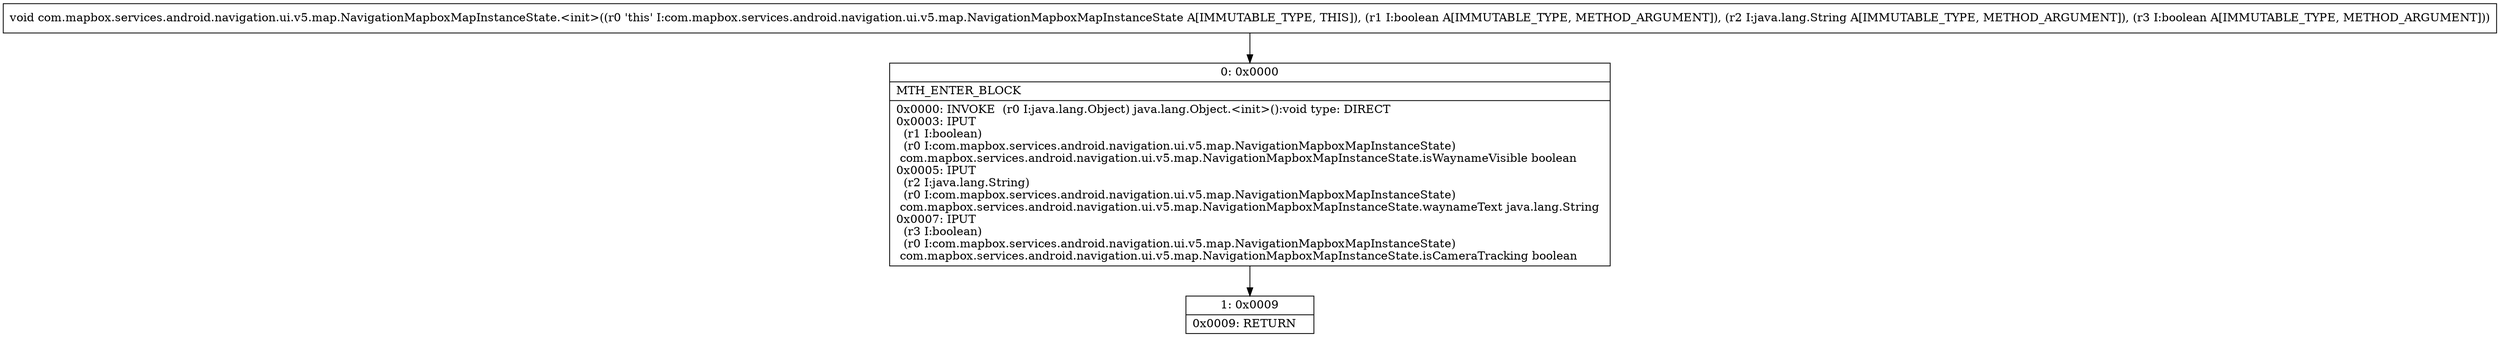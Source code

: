 digraph "CFG forcom.mapbox.services.android.navigation.ui.v5.map.NavigationMapboxMapInstanceState.\<init\>(ZLjava\/lang\/String;Z)V" {
Node_0 [shape=record,label="{0\:\ 0x0000|MTH_ENTER_BLOCK\l|0x0000: INVOKE  (r0 I:java.lang.Object) java.lang.Object.\<init\>():void type: DIRECT \l0x0003: IPUT  \l  (r1 I:boolean)\l  (r0 I:com.mapbox.services.android.navigation.ui.v5.map.NavigationMapboxMapInstanceState)\l com.mapbox.services.android.navigation.ui.v5.map.NavigationMapboxMapInstanceState.isWaynameVisible boolean \l0x0005: IPUT  \l  (r2 I:java.lang.String)\l  (r0 I:com.mapbox.services.android.navigation.ui.v5.map.NavigationMapboxMapInstanceState)\l com.mapbox.services.android.navigation.ui.v5.map.NavigationMapboxMapInstanceState.waynameText java.lang.String \l0x0007: IPUT  \l  (r3 I:boolean)\l  (r0 I:com.mapbox.services.android.navigation.ui.v5.map.NavigationMapboxMapInstanceState)\l com.mapbox.services.android.navigation.ui.v5.map.NavigationMapboxMapInstanceState.isCameraTracking boolean \l}"];
Node_1 [shape=record,label="{1\:\ 0x0009|0x0009: RETURN   \l}"];
MethodNode[shape=record,label="{void com.mapbox.services.android.navigation.ui.v5.map.NavigationMapboxMapInstanceState.\<init\>((r0 'this' I:com.mapbox.services.android.navigation.ui.v5.map.NavigationMapboxMapInstanceState A[IMMUTABLE_TYPE, THIS]), (r1 I:boolean A[IMMUTABLE_TYPE, METHOD_ARGUMENT]), (r2 I:java.lang.String A[IMMUTABLE_TYPE, METHOD_ARGUMENT]), (r3 I:boolean A[IMMUTABLE_TYPE, METHOD_ARGUMENT])) }"];
MethodNode -> Node_0;
Node_0 -> Node_1;
}

